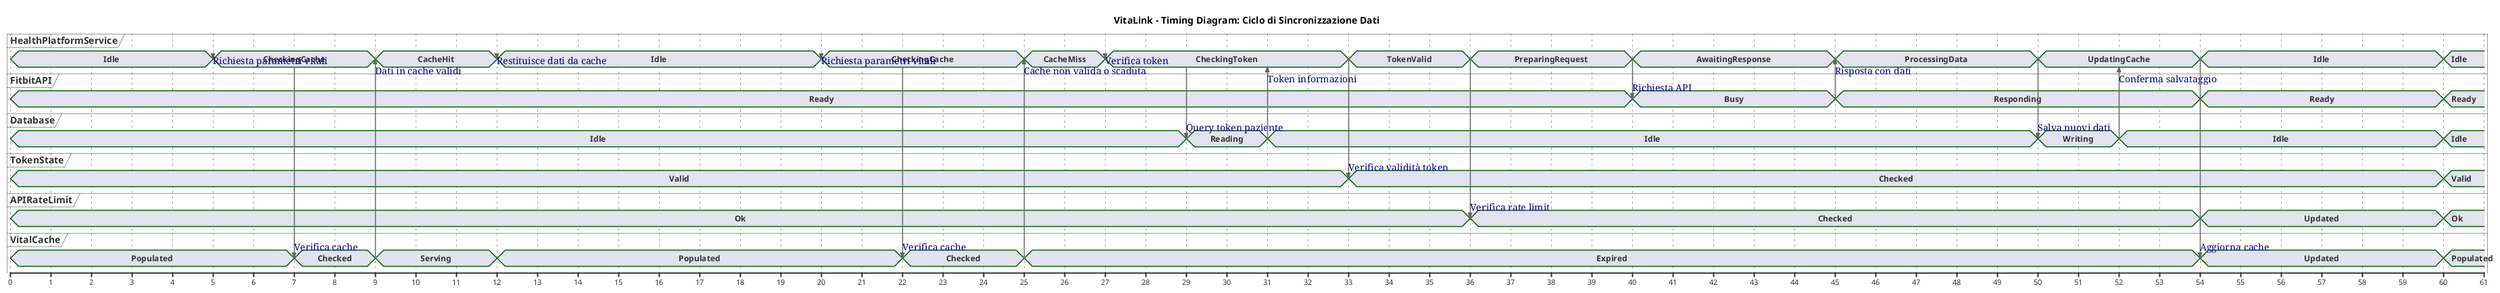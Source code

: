@startuml VitaLink - Timing Diagram

' Stile e configurazione
skinparam BackgroundColor white
skinparam LineColor black
skinparam sequenceArrowColor #666666

title VitaLink - Timing Diagram: Ciclo di Sincronizzazione Dati

' Scale temporale
scale 1 as 60 pixels

' Attori/componenti
concise "HealthPlatformService" as Health
concise "FitbitAPI" as Fitbit
concise "Database" as DB
concise "TokenState" as Token
concise "APIRateLimit" as RateLimit
concise "VitalCache" as Cache

' Timeline
@0
Health is Idle
Fitbit is Ready
DB is Idle
Token is Valid
RateLimit is Ok
Cache is Populated

' Richiesta 1 - Cache hit
@5
Health -> Health : Richiesta parametri vitali
Health is CheckingCache

@7
Health -> Cache : Verifica cache
Cache is Checked

@9
Cache -> Health : Dati in cache validi
Health is CacheHit
Cache is Serving

@12
Health -> Health : Restituisce dati da cache
Health is Idle
Cache is Populated

' Richiesta 2 - Cache miss, chiamata API
@20
Health -> Health : Richiesta parametri vitali
Health is CheckingCache

@22
Health -> Cache : Verifica cache
Cache is Checked

@25
Cache -> Health : Cache non valida o scaduta
Health is CacheMiss
Cache is Expired

@27
Health -> Health : Verifica token
Health is CheckingToken

@29
Health -> DB : Query token paziente
DB is Reading

@31
DB -> Health : Token informazioni
DB is Idle

@33
Health -> Token : Verifica validità token
Token is Checked 
Health is TokenValid
Token is Valid

@36
Health -> RateLimit : Verifica rate limit
RateLimit is Checked
Health is PreparingRequest
RateLimit is Ok

@40
Health -> Fitbit : Richiesta API
Fitbit is Busy
Health is AwaitingResponse

@45
Fitbit -> Health : Risposta con dati
Fitbit is Responding
Health is ProcessingData

@50
Health -> DB : Salva nuovi dati
DB is Writing
Health is UpdatingCache

@52
DB -> Health : Conferma salvataggio
DB is Idle

@54
Health -> Cache : Aggiorna cache
Cache is Updated
RateLimit is Updated
Health is Idle
Fitbit is Ready
Cache is Populated

@60
Health is Idle
Fitbit is Ready
DB is Idle
Token is Valid
RateLimit is Ok
Cache is Populated

@enduml
